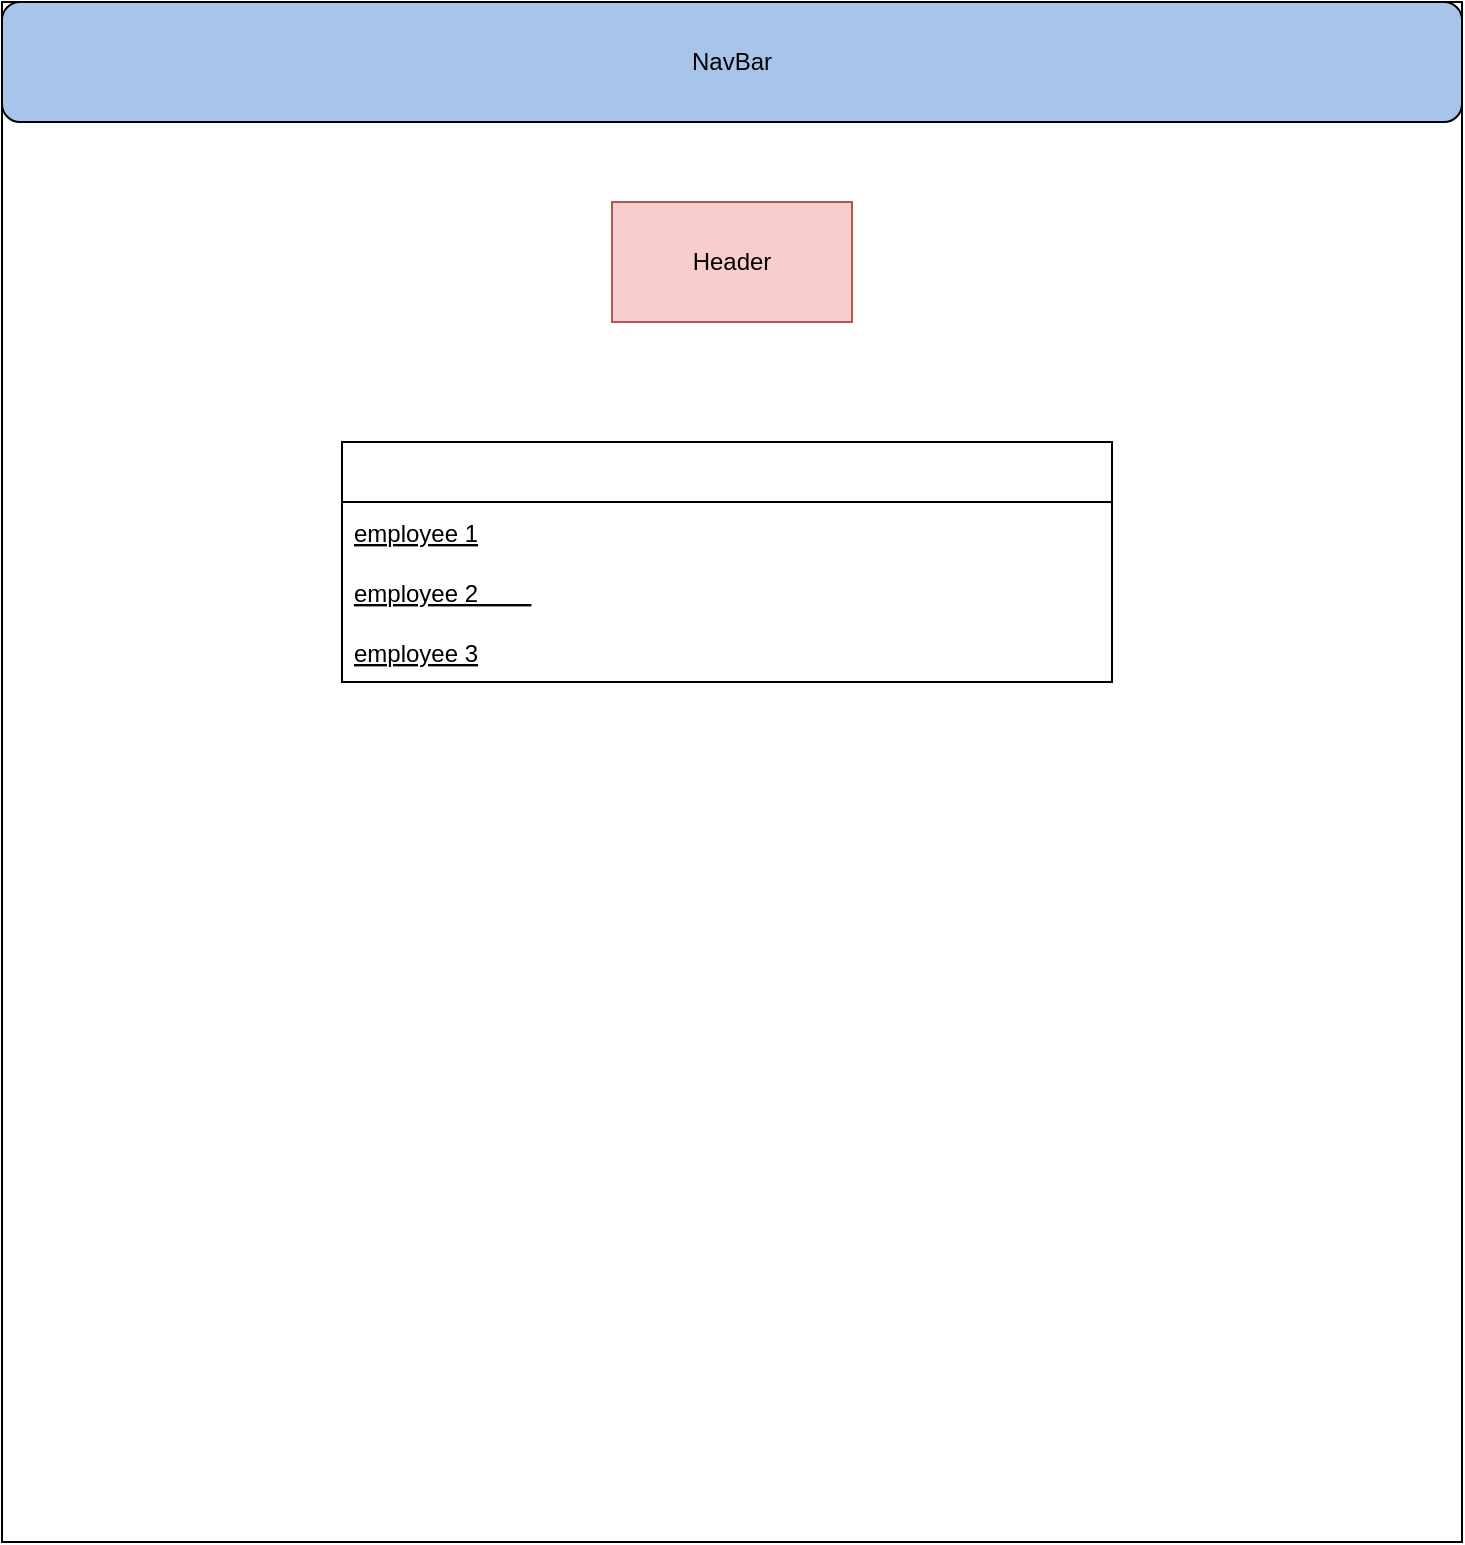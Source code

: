 <mxfile version="16.5.2" type="github">
  <diagram id="l8ND1sfAQXFVxoRxp-3u" name="Page-1">
    <mxGraphModel dx="1298" dy="729" grid="1" gridSize="10" guides="1" tooltips="1" connect="1" arrows="1" fold="1" page="1" pageScale="1" pageWidth="850" pageHeight="1100" math="0" shadow="0">
      <root>
        <mxCell id="0" />
        <mxCell id="1" parent="0" />
        <mxCell id="pOQsP0odgBJNXpEQfqiO-1" value="" style="rounded=0;whiteSpace=wrap;html=1;" parent="1" vertex="1">
          <mxGeometry x="60" y="50" width="730" height="770" as="geometry" />
        </mxCell>
        <mxCell id="pOQsP0odgBJNXpEQfqiO-2" value="NavBar" style="rounded=1;whiteSpace=wrap;html=1;fillColor=#A9C4EB;" parent="1" vertex="1">
          <mxGeometry x="60" y="50" width="730" height="60" as="geometry" />
        </mxCell>
        <mxCell id="wJ-rxmhMNEWPxCiXdJcv-1" value="Header" style="rounded=0;whiteSpace=wrap;html=1;fillColor=#f8cecc;strokeColor=#b85450;" vertex="1" parent="1">
          <mxGeometry x="365" y="150" width="120" height="60" as="geometry" />
        </mxCell>
        <mxCell id="wJ-rxmhMNEWPxCiXdJcv-2" value="" style="swimlane;fontStyle=0;childLayout=stackLayout;horizontal=1;startSize=30;horizontalStack=0;resizeParent=1;resizeParentMax=0;resizeLast=0;collapsible=1;marginBottom=0;" vertex="1" parent="1">
          <mxGeometry x="230" y="270" width="385" height="120" as="geometry">
            <mxRectangle x="230" y="270" width="50" height="40" as="alternateBounds" />
          </mxGeometry>
        </mxCell>
        <mxCell id="wJ-rxmhMNEWPxCiXdJcv-3" value="employee 1" style="text;strokeColor=none;fillColor=none;align=left;verticalAlign=middle;spacingLeft=4;spacingRight=4;overflow=hidden;points=[[0,0.5],[1,0.5]];portConstraint=eastwest;rotatable=0;fontStyle=4" vertex="1" parent="wJ-rxmhMNEWPxCiXdJcv-2">
          <mxGeometry y="30" width="385" height="30" as="geometry" />
        </mxCell>
        <mxCell id="wJ-rxmhMNEWPxCiXdJcv-4" value="employee 2        " style="text;strokeColor=none;fillColor=none;align=left;verticalAlign=middle;spacingLeft=4;spacingRight=4;overflow=hidden;points=[[0,0.5],[1,0.5]];portConstraint=eastwest;rotatable=0;fontStyle=4" vertex="1" parent="wJ-rxmhMNEWPxCiXdJcv-2">
          <mxGeometry y="60" width="385" height="30" as="geometry" />
        </mxCell>
        <mxCell id="wJ-rxmhMNEWPxCiXdJcv-5" value="employee 3" style="text;strokeColor=none;fillColor=none;align=left;verticalAlign=middle;spacingLeft=4;spacingRight=4;overflow=hidden;points=[[0,0.5],[1,0.5]];portConstraint=eastwest;rotatable=0;fontStyle=4" vertex="1" parent="wJ-rxmhMNEWPxCiXdJcv-2">
          <mxGeometry y="90" width="385" height="30" as="geometry" />
        </mxCell>
      </root>
    </mxGraphModel>
  </diagram>
</mxfile>
